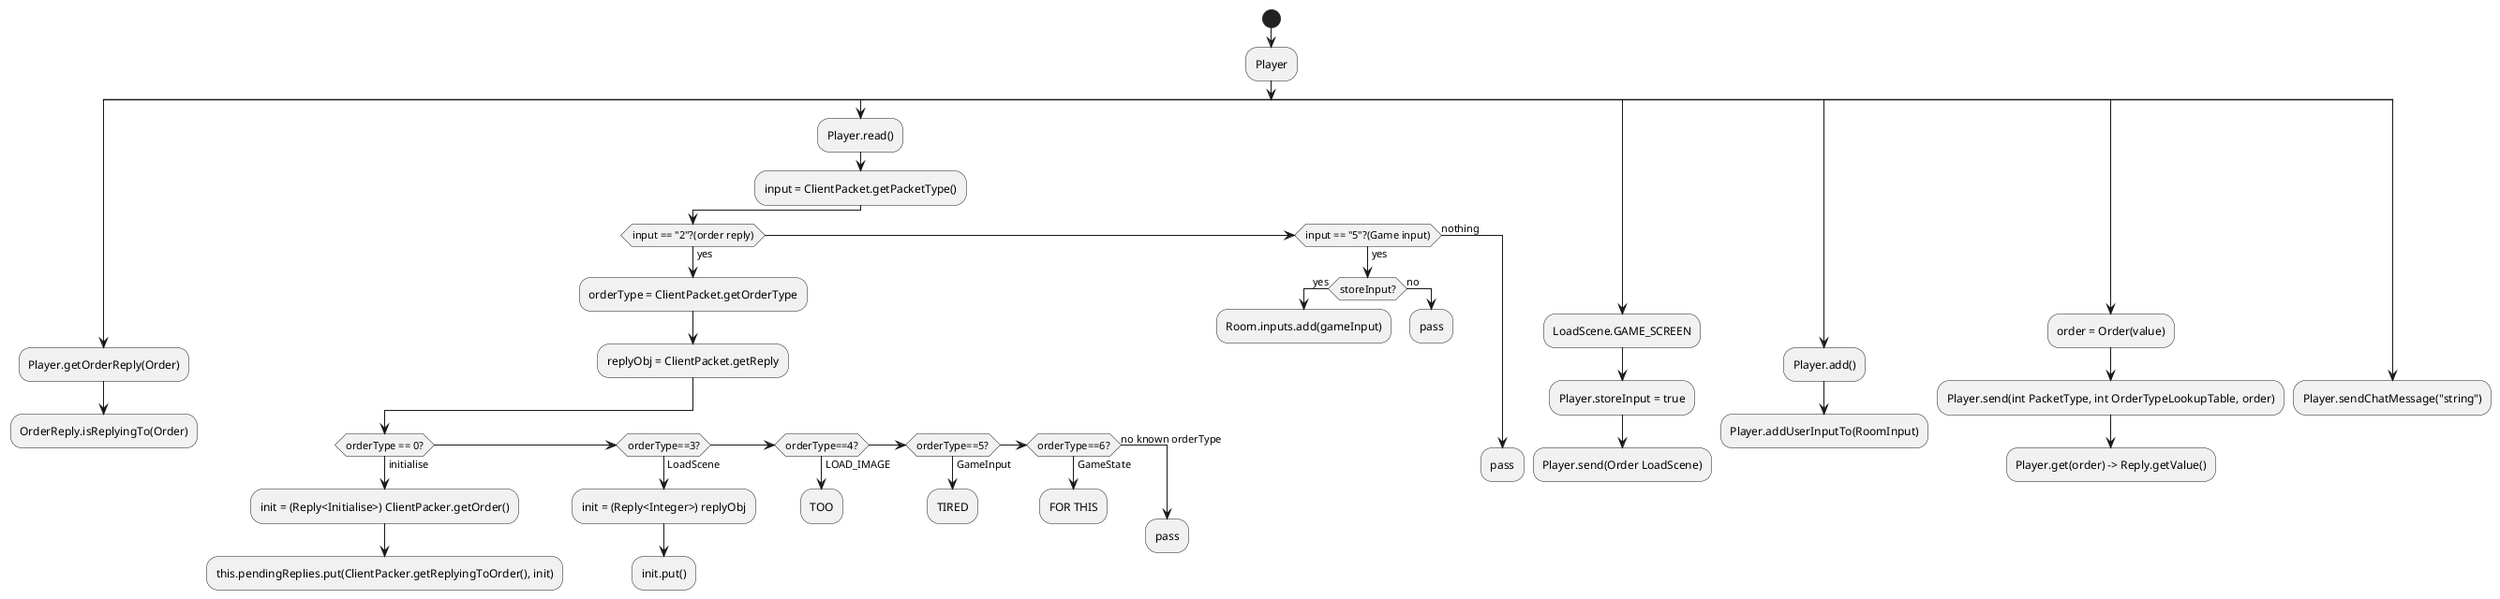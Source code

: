 @startuml
start
:Player;
split
    :Player.getOrderReply(Order);   
    :OrderReply.isReplyingTo(Order);
    
    detach 
split again
    :Player.read();
    :input = ClientPacket.getPacketType();
    if (input == "2"?(order reply)) then (yes)
        :orderType = ClientPacket.getOrderType;
        :replyObj = ClientPacket.getReply;
        if (orderType == 0?) then (initialise)
            :init = (Reply<Initialise>) ClientPacker.getOrder();
            :this.pendingReplies.put(ClientPacker.getReplyingToOrder(), init);
        elseif (orderType==3?) then (LoadScene)
            :init = (Reply<Integer>) replyObj;
            :init.put();
            detach
        elseif (orderType==4?) then (LOAD_IMAGE)
            :TOO;
            detach
        elseif (orderType==5?) then (GameInput)
            :TIRED;
            detach
        elseif (orderType==6?) then (GameState)
            :FOR THIS;
            detach
        else (no known orderType)
            :pass;
            detach
        endif
        detach
    elseif (input == "5"?(Game input)) then (yes)
        if (storeInput?) then (yes)
            :Room.inputs.add(gameInput);
            detach
        else (no)
            :pass;
            detach
        endif
    else (nothing)
        :pass;
    endif
    detach
split again
    :LoadScene.GAME_SCREEN;
    :Player.storeInput = true;
    :Player.send(Order LoadScene);
    detach
split again
    :Player.add();
    :Player.addUserInputTo(RoomInput);
    detach
split again
    :order = Order(value);
    :Player.send(int PacketType, int OrderTypeLookupTable, order);
    :Player.get(order) -> Reply.getValue();
    detach
split again
    :Player.sendChatMessage("string");

    detach
end split
@enduml